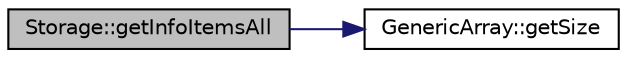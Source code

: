digraph "Storage::getInfoItemsAll"
{
 // INTERACTIVE_SVG=YES
 // LATEX_PDF_SIZE
  edge [fontname="Helvetica",fontsize="10",labelfontname="Helvetica",labelfontsize="10"];
  node [fontname="Helvetica",fontsize="10",shape=record];
  rankdir="LR";
  Node1 [label="Storage::getInfoItemsAll",height=0.2,width=0.4,color="black", fillcolor="grey75", style="filled", fontcolor="black",tooltip="Writes out a specific Item's infos in the Storage to the console."];
  Node1 -> Node2 [color="midnightblue",fontsize="10",style="solid"];
  Node2 [label="GenericArray::getSize",height=0.2,width=0.4,color="black", fillcolor="white", style="filled",URL="$class_generic_array.html#a5dbfcd8d8b33fe3806650d7aa3e1ca88",tooltip="Get Size of the Array."];
}
